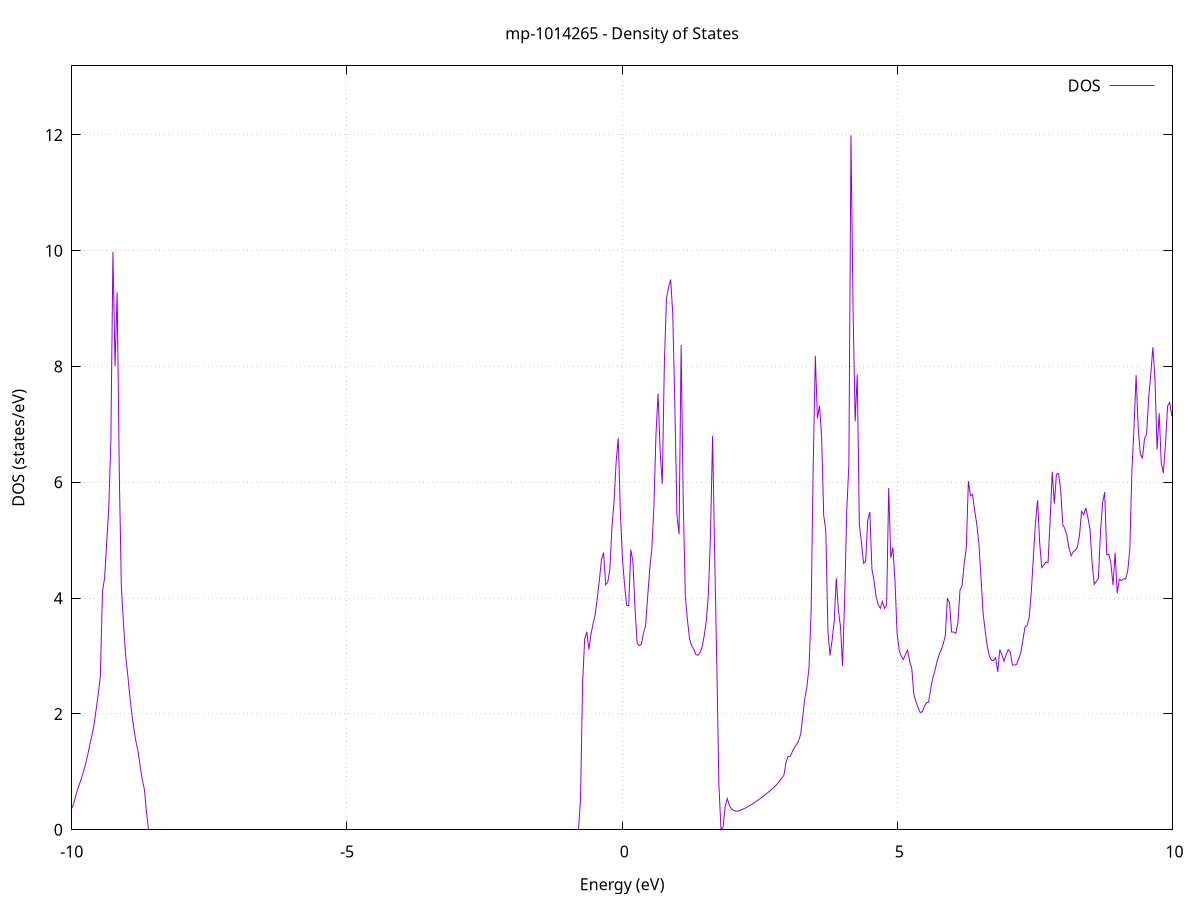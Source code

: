 set title 'mp-1014265 - Density of States'
set xlabel 'Energy (eV)'
set ylabel 'DOS (states/eV)'
set grid
set xrange [-10:10]
set yrange [0:13.193]
set xzeroaxis lt -1
set terminal png size 800,600
set output 'mp-1014265_dos_gnuplot.png'
plot '-' using 1:2 with lines title 'DOS'
-46.966900 0.000000
-46.928800 0.000000
-46.890700 0.000000
-46.852600 0.000000
-46.814500 0.000000
-46.776400 0.000000
-46.738300 0.000000
-46.700300 0.000000
-46.662200 0.000000
-46.624100 0.000000
-46.586000 0.000000
-46.547900 0.000000
-46.509800 0.000000
-46.471700 0.000000
-46.433600 0.000000
-46.395500 0.000000
-46.357400 0.000000
-46.319300 0.000000
-46.281200 0.000000
-46.243100 0.000000
-46.205000 0.000000
-46.166900 0.000000
-46.128800 0.000000
-46.090700 0.000000
-46.052600 0.000000
-46.014500 0.000000
-45.976400 0.000000
-45.938300 0.000000
-45.900200 0.000000
-45.862100 0.000000
-45.824000 0.000000
-45.785900 0.000000
-45.747900 0.000000
-45.709800 0.000000
-45.671700 0.000000
-45.633600 0.000000
-45.595500 0.000000
-45.557400 0.000000
-45.519300 0.000000
-45.481200 0.000000
-45.443100 0.000000
-45.405000 0.000000
-45.366900 0.000000
-45.328800 0.000000
-45.290700 0.000000
-45.252600 0.000000
-45.214500 0.000000
-45.176400 0.000000
-45.138300 0.000000
-45.100200 0.000000
-45.062100 0.000000
-45.024000 0.000000
-44.985900 0.000000
-44.947800 0.000000
-44.909700 0.000000
-44.871600 0.000000
-44.833600 0.000000
-44.795500 0.000000
-44.757400 0.000000
-44.719300 0.000000
-44.681200 0.000000
-44.643100 0.000000
-44.605000 0.000000
-44.566900 0.000000
-44.528800 0.000000
-44.490700 0.000000
-44.452600 0.000000
-44.414500 0.000000
-44.376400 0.000000
-44.338300 0.000000
-44.300200 0.000000
-44.262100 0.000000
-44.224000 0.000000
-44.185900 0.000000
-44.147800 0.000000
-44.109700 0.000000
-44.071600 0.000000
-44.033500 0.000000
-43.995400 0.000000
-43.957300 0.000000
-43.919300 0.000000
-43.881200 0.000000
-43.843100 0.000000
-43.805000 0.000000
-43.766900 0.000000
-43.728800 0.000000
-43.690700 0.000000
-43.652600 0.000000
-43.614500 0.000000
-43.576400 0.000000
-43.538300 0.000000
-43.500200 1.742700
-43.462100 12.619300
-43.424000 25.951000
-43.385900 61.571800
-43.347800 91.563700
-43.309700 0.000000
-43.271600 0.000000
-43.233500 0.000000
-43.195400 0.000000
-43.157300 0.000000
-43.119200 0.000000
-43.081100 0.000000
-43.043000 0.000000
-43.004900 0.000000
-42.966900 0.000000
-42.928800 0.000000
-42.890700 0.000000
-42.852600 0.000000
-42.814500 0.000000
-42.776400 0.000000
-42.738300 0.000000
-42.700200 0.000000
-42.662100 0.000000
-42.624000 0.000000
-42.585900 0.000000
-42.547800 0.000000
-42.509700 0.000000
-42.471600 0.000000
-42.433500 0.000000
-42.395400 0.000000
-42.357300 0.000000
-42.319200 0.000000
-42.281100 0.000000
-42.243000 0.000000
-42.204900 0.000000
-42.166800 0.000000
-42.128700 0.000000
-42.090600 0.000000
-42.052600 0.000000
-42.014500 0.000000
-41.976400 0.000000
-41.938300 0.000000
-41.900200 0.000000
-41.862100 0.000000
-41.824000 0.000000
-41.785900 0.000000
-41.747800 0.000000
-41.709700 0.000000
-41.671600 0.000000
-41.633500 0.000000
-41.595400 0.000000
-41.557300 0.000000
-41.519200 0.000000
-41.481100 0.000000
-41.443000 0.000000
-41.404900 0.000000
-41.366800 0.000000
-41.328700 0.000000
-41.290600 0.000000
-41.252500 0.000000
-41.214400 0.000000
-41.176300 0.000000
-41.138200 0.000000
-41.100200 0.000000
-41.062100 0.000000
-41.024000 0.000000
-40.985900 0.000000
-40.947800 0.000000
-40.909700 0.000000
-40.871600 0.000000
-40.833500 0.000000
-40.795400 0.000000
-40.757300 0.000000
-40.719200 0.000000
-40.681100 0.000000
-40.643000 0.000000
-40.604900 0.000000
-40.566800 0.000000
-40.528700 0.000000
-40.490600 0.000000
-40.452500 0.000000
-40.414400 0.000000
-40.376300 0.000000
-40.338200 0.000000
-40.300100 0.000000
-40.262000 0.000000
-40.223900 0.000000
-40.185900 0.000000
-40.147800 0.000000
-40.109700 0.000000
-40.071600 0.000000
-40.033500 0.000000
-39.995400 0.000000
-39.957300 0.000000
-39.919200 0.000000
-39.881100 0.000000
-39.843000 0.000000
-39.804900 0.000000
-39.766800 0.000000
-39.728700 0.000000
-39.690600 0.000000
-39.652500 0.000000
-39.614400 0.000000
-39.576300 0.000000
-39.538200 0.000000
-39.500100 0.000000
-39.462000 0.000000
-39.423900 0.000000
-39.385800 0.000000
-39.347700 0.000000
-39.309600 0.000000
-39.271600 0.000000
-39.233500 0.000000
-39.195400 0.000000
-39.157300 0.000000
-39.119200 0.000000
-39.081100 0.000000
-39.043000 0.000000
-39.004900 0.000000
-38.966800 0.000000
-38.928700 0.000000
-38.890600 0.000000
-38.852500 0.000000
-38.814400 0.000000
-38.776300 0.000000
-38.738200 0.000000
-38.700100 0.000000
-38.662000 0.000000
-38.623900 0.000000
-38.585800 0.000000
-38.547700 0.000000
-38.509600 0.000000
-38.471500 0.000000
-38.433400 0.000000
-38.395300 0.000000
-38.357200 0.000000
-38.319200 0.000000
-38.281100 0.000000
-38.243000 0.000000
-38.204900 0.000000
-38.166800 0.000000
-38.128700 0.000000
-38.090600 0.000000
-38.052500 0.000000
-38.014400 0.000000
-37.976300 0.000000
-37.938200 0.000000
-37.900100 0.000000
-37.862000 0.000000
-37.823900 0.000000
-37.785800 0.000000
-37.747700 0.000000
-37.709600 0.000000
-37.671500 0.000000
-37.633400 0.000000
-37.595300 0.000000
-37.557200 0.000000
-37.519100 0.000000
-37.481000 0.000000
-37.442900 0.000000
-37.404900 0.000000
-37.366800 0.000000
-37.328700 0.000000
-37.290600 0.000000
-37.252500 0.000000
-37.214400 0.000000
-37.176300 0.000000
-37.138200 0.000000
-37.100100 0.000000
-37.062000 0.000000
-37.023900 0.000000
-36.985800 0.000000
-36.947700 0.000000
-36.909600 0.000000
-36.871500 0.000000
-36.833400 0.000000
-36.795300 0.000000
-36.757200 0.000000
-36.719100 0.000000
-36.681000 0.000000
-36.642900 0.000000
-36.604800 0.000000
-36.566700 0.000000
-36.528600 0.000000
-36.490600 0.000000
-36.452500 0.000000
-36.414400 0.000000
-36.376300 0.000000
-36.338200 0.000000
-36.300100 0.000000
-36.262000 0.000000
-36.223900 0.000000
-36.185800 0.000000
-36.147700 0.000000
-36.109600 0.000000
-36.071500 0.000000
-36.033400 0.000000
-35.995300 0.000000
-35.957200 0.000000
-35.919100 0.000000
-35.881000 0.000000
-35.842900 0.000000
-35.804800 0.000000
-35.766700 0.000000
-35.728600 0.000000
-35.690500 0.000000
-35.652400 0.000000
-35.614300 0.000000
-35.576200 0.000000
-35.538200 0.000000
-35.500100 0.000000
-35.462000 0.000000
-35.423900 0.000000
-35.385800 0.000000
-35.347700 0.000000
-35.309600 0.000000
-35.271500 0.000000
-35.233400 0.000000
-35.195300 0.000000
-35.157200 0.000000
-35.119100 0.000000
-35.081000 0.000000
-35.042900 0.000000
-35.004800 0.000000
-34.966700 0.000000
-34.928600 0.000000
-34.890500 0.000000
-34.852400 0.000000
-34.814300 0.000000
-34.776200 0.000000
-34.738100 0.000000
-34.700000 0.000000
-34.661900 0.000000
-34.623900 0.000000
-34.585800 0.000000
-34.547700 0.000000
-34.509600 0.000000
-34.471500 0.000000
-34.433400 0.000000
-34.395300 0.000000
-34.357200 0.000000
-34.319100 0.000000
-34.281000 0.000000
-34.242900 0.000000
-34.204800 0.000000
-34.166700 0.000000
-34.128600 0.000000
-34.090500 0.000000
-34.052400 0.000000
-34.014300 0.000000
-33.976200 0.000000
-33.938100 0.000000
-33.900000 0.000000
-33.861900 0.000000
-33.823800 0.000000
-33.785700 0.000000
-33.747600 0.000000
-33.709600 0.000000
-33.671500 0.000000
-33.633400 0.000000
-33.595300 0.000000
-33.557200 0.000000
-33.519100 0.000000
-33.481000 0.000000
-33.442900 0.000000
-33.404800 0.000000
-33.366700 0.000000
-33.328600 0.000000
-33.290500 0.000000
-33.252400 0.000000
-33.214300 0.000000
-33.176200 0.000000
-33.138100 0.000000
-33.100000 0.000000
-33.061900 0.000000
-33.023800 0.000000
-32.985700 0.000000
-32.947600 0.000000
-32.909500 0.000000
-32.871400 0.000000
-32.833300 0.000000
-32.795200 0.000000
-32.757200 0.000000
-32.719100 0.000000
-32.681000 0.000000
-32.642900 0.000000
-32.604800 0.000000
-32.566700 0.000000
-32.528600 0.000000
-32.490500 0.000000
-32.452400 0.000000
-32.414300 0.000000
-32.376200 0.000000
-32.338100 0.000000
-32.300000 0.000000
-32.261900 0.000000
-32.223800 0.000000
-32.185700 0.000000
-32.147600 0.000000
-32.109500 0.000000
-32.071400 0.000000
-32.033300 0.000000
-31.995200 0.000000
-31.957100 0.000000
-31.919000 0.000000
-31.880900 0.000000
-31.842900 0.000000
-31.804800 0.000000
-31.766700 0.000000
-31.728600 0.000000
-31.690500 0.000000
-31.652400 0.000000
-31.614300 0.000000
-31.576200 0.000000
-31.538100 0.000000
-31.500000 0.000000
-31.461900 0.000000
-31.423800 0.000000
-31.385700 0.000000
-31.347600 0.000000
-31.309500 0.000000
-31.271400 0.000000
-31.233300 0.000000
-31.195200 0.000000
-31.157100 0.000000
-31.119000 0.000000
-31.080900 0.000000
-31.042800 0.000000
-31.004700 0.000000
-30.966600 0.000000
-30.928600 0.000000
-30.890500 0.000000
-30.852400 0.000000
-30.814300 0.000000
-30.776200 0.000000
-30.738100 0.000000
-30.700000 0.000000
-30.661900 0.000000
-30.623800 0.000000
-30.585700 0.000000
-30.547600 0.000000
-30.509500 0.000000
-30.471400 0.000000
-30.433300 0.000000
-30.395200 0.000000
-30.357100 0.000000
-30.319000 0.000000
-30.280900 0.000000
-30.242800 0.000000
-30.204700 0.000000
-30.166600 0.000000
-30.128500 0.000000
-30.090400 0.000000
-30.052300 0.000000
-30.014200 0.000000
-29.976200 0.000000
-29.938100 0.000000
-29.900000 0.000000
-29.861900 0.000000
-29.823800 0.000000
-29.785700 0.000000
-29.747600 0.000000
-29.709500 0.000000
-29.671400 0.000000
-29.633300 0.000000
-29.595200 0.000000
-29.557100 0.000000
-29.519000 0.000000
-29.480900 0.000000
-29.442800 0.000000
-29.404700 0.000000
-29.366600 0.000000
-29.328500 0.000000
-29.290400 0.000000
-29.252300 0.000000
-29.214200 0.000000
-29.176100 0.000000
-29.138000 0.000000
-29.099900 0.000000
-29.061900 0.000000
-29.023800 0.000000
-28.985700 0.000000
-28.947600 0.000000
-28.909500 0.000000
-28.871400 0.000000
-28.833300 0.000000
-28.795200 0.000000
-28.757100 0.000000
-28.719000 0.000000
-28.680900 0.000000
-28.642800 0.000000
-28.604700 0.000000
-28.566600 0.000000
-28.528500 0.000000
-28.490400 0.000000
-28.452300 0.000000
-28.414200 0.000000
-28.376100 0.000000
-28.338000 0.000000
-28.299900 0.000000
-28.261800 0.000000
-28.223700 0.000000
-28.185600 0.000000
-28.147600 0.000000
-28.109500 0.000000
-28.071400 0.000000
-28.033300 0.000000
-27.995200 0.000000
-27.957100 0.000000
-27.919000 0.000000
-27.880900 0.000000
-27.842800 0.000000
-27.804700 0.000000
-27.766600 0.000000
-27.728500 0.000000
-27.690400 0.000000
-27.652300 0.000000
-27.614200 0.000000
-27.576100 0.000000
-27.538000 0.000000
-27.499900 0.000000
-27.461800 0.000000
-27.423700 0.000000
-27.385600 0.000000
-27.347500 0.000000
-27.309400 0.000000
-27.271300 0.000000
-27.233200 0.000000
-27.195200 0.000000
-27.157100 0.000000
-27.119000 0.000000
-27.080900 0.000000
-27.042800 0.000000
-27.004700 0.000000
-26.966600 0.000000
-26.928500 0.000000
-26.890400 0.000000
-26.852300 0.000000
-26.814200 0.000000
-26.776100 0.000000
-26.738000 0.000000
-26.699900 0.000000
-26.661800 0.000000
-26.623700 0.000000
-26.585600 0.000000
-26.547500 0.000000
-26.509400 0.000000
-26.471300 0.000000
-26.433200 0.000000
-26.395100 0.000000
-26.357000 0.000000
-26.318900 0.000000
-26.280900 0.000000
-26.242800 0.000000
-26.204700 0.000000
-26.166600 0.000000
-26.128500 0.000000
-26.090400 0.000000
-26.052300 0.000000
-26.014200 0.000000
-25.976100 0.000000
-25.938000 0.000000
-25.899900 0.000000
-25.861800 0.000000
-25.823700 0.000000
-25.785600 0.000000
-25.747500 0.000000
-25.709400 0.000000
-25.671300 0.000000
-25.633200 0.000000
-25.595100 0.000000
-25.557000 0.000000
-25.518900 0.000000
-25.480800 0.000000
-25.442700 0.000000
-25.404600 0.000000
-25.366500 0.000000
-25.328500 0.000000
-25.290400 0.000000
-25.252300 0.000000
-25.214200 0.000000
-25.176100 0.000000
-25.138000 0.000000
-25.099900 0.000000
-25.061800 0.000000
-25.023700 0.000000
-24.985600 0.000000
-24.947500 0.000000
-24.909400 0.000000
-24.871300 0.000000
-24.833200 0.000000
-24.795100 0.000000
-24.757000 0.000000
-24.718900 0.000000
-24.680800 0.000000
-24.642700 0.000000
-24.604600 0.000000
-24.566500 0.000000
-24.528400 0.000000
-24.490300 0.000000
-24.452200 0.000000
-24.414200 0.000000
-24.376100 0.000000
-24.338000 0.000000
-24.299900 0.000000
-24.261800 0.000000
-24.223700 0.000000
-24.185600 0.000000
-24.147500 0.000000
-24.109400 0.000000
-24.071300 0.000000
-24.033200 0.000000
-23.995100 0.000000
-23.957000 0.000000
-23.918900 0.000000
-23.880800 0.000000
-23.842700 0.000000
-23.804600 0.000000
-23.766500 0.000000
-23.728400 0.000000
-23.690300 0.000000
-23.652200 0.000000
-23.614100 0.000000
-23.576000 0.000000
-23.537900 0.000000
-23.499900 0.000000
-23.461800 0.000000
-23.423700 0.000000
-23.385600 0.000000
-23.347500 0.000000
-23.309400 0.000000
-23.271300 0.000000
-23.233200 0.000000
-23.195100 0.000000
-23.157000 0.000000
-23.118900 0.000000
-23.080800 0.000000
-23.042700 0.000000
-23.004600 0.000000
-22.966500 0.000000
-22.928400 0.000000
-22.890300 0.000000
-22.852200 0.000000
-22.814100 0.000000
-22.776000 0.000000
-22.737900 0.000000
-22.699800 0.000000
-22.661700 0.000000
-22.623600 0.000000
-22.585500 0.000000
-22.547500 0.000000
-22.509400 0.000000
-22.471300 0.000000
-22.433200 0.014900
-22.395100 0.884900
-22.357000 1.452300
-22.318900 1.894400
-22.280800 2.407300
-22.242700 3.526800
-22.204600 6.566900
-22.166500 10.541000
-22.128400 14.132500
-22.090300 14.346600
-22.052200 9.726700
-22.014100 11.019000
-21.976000 10.625300
-21.937900 13.348300
-21.899800 16.226600
-21.861700 15.207500
-21.823600 19.349300
-21.785500 17.614800
-21.747400 20.748700
-21.709300 19.658600
-21.671200 19.161100
-21.633200 21.085700
-21.595100 20.530400
-21.557000 22.838900
-21.518900 23.377700
-21.480800 31.914200
-21.442700 49.051900
-21.404600 38.698300
-21.366500 43.807700
-21.328400 33.883600
-21.290300 66.905200
-21.252200 35.966900
-21.214100 15.163200
-21.176000 0.914700
-21.137900 0.000000
-21.099800 0.000000
-21.061700 0.000000
-21.023600 0.000000
-20.985500 0.000000
-20.947400 0.000000
-20.909300 0.000000
-20.871200 0.000000
-20.833100 0.000000
-20.795000 0.000000
-20.756900 0.000000
-20.718900 0.000000
-20.680800 0.000000
-20.642700 0.000000
-20.604600 0.000000
-20.566500 0.000000
-20.528400 0.000000
-20.490300 0.000000
-20.452200 0.000000
-20.414100 0.000000
-20.376000 0.000000
-20.337900 0.000000
-20.299800 0.000000
-20.261700 0.000000
-20.223600 0.000000
-20.185500 0.000000
-20.147400 0.000000
-20.109300 0.000000
-20.071200 0.000000
-20.033100 0.000000
-19.995000 0.000000
-19.956900 0.000000
-19.918800 0.000000
-19.880700 0.000000
-19.842600 0.000000
-19.804500 0.000000
-19.766500 0.000000
-19.728400 0.000000
-19.690300 0.000000
-19.652200 0.000000
-19.614100 0.000000
-19.576000 0.000000
-19.537900 0.000000
-19.499800 0.000000
-19.461700 0.000000
-19.423600 0.000000
-19.385500 0.000000
-19.347400 0.000000
-19.309300 0.000000
-19.271200 0.000000
-19.233100 0.000000
-19.195000 0.000000
-19.156900 0.000000
-19.118800 0.000000
-19.080700 0.000000
-19.042600 0.000000
-19.004500 0.000000
-18.966400 0.000000
-18.928300 0.000000
-18.890200 0.000000
-18.852200 0.000000
-18.814100 0.000000
-18.776000 0.000000
-18.737900 0.000000
-18.699800 0.000000
-18.661700 0.000000
-18.623600 0.000000
-18.585500 0.000000
-18.547400 0.000000
-18.509300 0.000000
-18.471200 0.000000
-18.433100 0.000000
-18.395000 0.000000
-18.356900 0.000000
-18.318800 0.000000
-18.280700 0.000000
-18.242600 0.000000
-18.204500 0.000000
-18.166400 0.000000
-18.128300 0.000000
-18.090200 0.000000
-18.052100 0.000000
-18.014000 0.000000
-17.975900 0.000000
-17.937900 0.000000
-17.899800 0.000000
-17.861700 0.000000
-17.823600 0.000000
-17.785500 0.000000
-17.747400 0.000000
-17.709300 0.000000
-17.671200 0.000000
-17.633100 0.000000
-17.595000 0.000000
-17.556900 0.000000
-17.518800 0.000000
-17.480700 0.000000
-17.442600 0.000000
-17.404500 0.000000
-17.366400 0.000000
-17.328300 0.000000
-17.290200 0.000000
-17.252100 0.000000
-17.214000 0.000000
-17.175900 0.000000
-17.137800 0.000000
-17.099700 0.000000
-17.061600 0.000000
-17.023500 0.000000
-16.985500 0.000000
-16.947400 0.000000
-16.909300 0.000000
-16.871200 0.000000
-16.833100 0.000000
-16.795000 0.000000
-16.756900 0.000000
-16.718800 0.000000
-16.680700 0.000000
-16.642600 0.000000
-16.604500 0.000000
-16.566400 0.000000
-16.528300 0.000000
-16.490200 0.000000
-16.452100 0.000000
-16.414000 0.000000
-16.375900 0.000000
-16.337800 0.000000
-16.299700 0.000000
-16.261600 0.000000
-16.223500 0.000000
-16.185400 0.000000
-16.147300 0.000000
-16.109200 0.000000
-16.071200 0.000000
-16.033100 0.000000
-15.995000 0.000000
-15.956900 0.000000
-15.918800 0.000000
-15.880700 0.000000
-15.842600 0.000000
-15.804500 0.000000
-15.766400 0.000000
-15.728300 0.000000
-15.690200 0.000000
-15.652100 0.000000
-15.614000 0.000000
-15.575900 0.000000
-15.537800 0.000000
-15.499700 0.000000
-15.461600 0.000000
-15.423500 0.000000
-15.385400 0.000000
-15.347300 0.000000
-15.309200 0.000000
-15.271100 0.000000
-15.233000 0.000000
-15.194900 0.000000
-15.156900 0.000000
-15.118800 0.000000
-15.080700 0.000000
-15.042600 0.000000
-15.004500 0.000000
-14.966400 0.000000
-14.928300 0.000000
-14.890200 0.000000
-14.852100 0.000000
-14.814000 0.000000
-14.775900 0.000000
-14.737800 0.000000
-14.699700 0.000000
-14.661600 0.000000
-14.623500 0.000000
-14.585400 0.000000
-14.547300 0.000000
-14.509200 0.000000
-14.471100 0.000000
-14.433000 0.000000
-14.394900 0.000000
-14.356800 0.000000
-14.318700 0.000000
-14.280600 0.000000
-14.242500 0.000000
-14.204500 0.000000
-14.166400 0.000000
-14.128300 0.000000
-14.090200 0.000000
-14.052100 0.000000
-14.014000 0.000000
-13.975900 0.000000
-13.937800 0.000000
-13.899700 0.000000
-13.861600 0.000000
-13.823500 0.000000
-13.785400 0.000000
-13.747300 0.000000
-13.709200 0.000000
-13.671100 0.000000
-13.633000 0.000000
-13.594900 0.000000
-13.556800 0.000000
-13.518700 0.000000
-13.480600 0.000000
-13.442500 0.000000
-13.404400 0.000000
-13.366300 0.000000
-13.328200 0.000000
-13.290200 0.000000
-13.252100 0.000000
-13.214000 0.000000
-13.175900 0.000000
-13.137800 0.000000
-13.099700 0.000000
-13.061600 0.000000
-13.023500 0.000000
-12.985400 0.000000
-12.947300 0.000000
-12.909200 0.000000
-12.871100 0.000000
-12.833000 0.000000
-12.794900 0.000000
-12.756800 0.000000
-12.718700 0.000000
-12.680600 0.000000
-12.642500 0.000000
-12.604400 0.000000
-12.566300 0.000000
-12.528200 0.000000
-12.490100 0.000000
-12.452000 0.000000
-12.413900 0.000000
-12.375900 0.000000
-12.337800 0.000000
-12.299700 0.000000
-12.261600 0.000000
-12.223500 0.000000
-12.185400 0.000000
-12.147300 0.000000
-12.109200 0.000000
-12.071100 0.000000
-12.033000 0.000000
-11.994900 0.000000
-11.956800 0.000000
-11.918700 0.000000
-11.880600 0.000000
-11.842500 0.000000
-11.804400 0.000000
-11.766300 0.000000
-11.728200 0.000000
-11.690100 0.000000
-11.652000 0.000000
-11.613900 0.000000
-11.575800 0.000000
-11.537700 0.000000
-11.499600 0.000000
-11.461500 0.000000
-11.423500 0.000000
-11.385400 0.000000
-11.347300 0.000000
-11.309200 0.000000
-11.271100 0.000000
-11.233000 0.000000
-11.194900 0.000000
-11.156800 0.000000
-11.118700 0.000000
-11.080600 0.000000
-11.042500 0.000000
-11.004400 0.000000
-10.966300 0.000000
-10.928200 0.000000
-10.890100 0.000000
-10.852000 0.000000
-10.813900 0.000000
-10.775800 0.000000
-10.737700 0.000000
-10.699600 0.000000
-10.661500 0.000000
-10.623400 0.000000
-10.585300 0.000000
-10.547200 0.000000
-10.509200 0.000000
-10.471100 0.000000
-10.433000 0.000000
-10.394900 0.000000
-10.356800 0.000000
-10.318700 0.000000
-10.280600 0.000000
-10.242500 0.000000
-10.204400 0.000000
-10.166300 0.000000
-10.128200 0.000000
-10.090100 0.000000
-10.052000 0.091600
-10.013900 0.345800
-9.975800 0.424800
-9.937700 0.550200
-9.899600 0.680800
-9.861500 0.788800
-9.823400 0.891700
-9.785300 1.014300
-9.747200 1.144100
-9.709100 1.299200
-9.671000 1.474000
-9.632900 1.635800
-9.594800 1.821000
-9.556800 2.078400
-9.518700 2.346500
-9.480600 2.656400
-9.442500 4.114100
-9.404400 4.344900
-9.366300 4.942700
-9.328200 5.564900
-9.290100 6.709800
-9.252000 9.978800
-9.213900 8.008700
-9.175800 9.283100
-9.137700 6.196400
-9.099600 4.191100
-9.061500 3.579500
-9.023400 3.030000
-8.985300 2.692500
-8.947200 2.329300
-8.909100 1.998900
-8.871000 1.738800
-8.832900 1.515700
-8.794800 1.350000
-8.756700 1.095600
-8.718600 0.856400
-8.680500 0.695700
-8.642500 0.297700
-8.604400 0.000000
-8.566300 0.000000
-8.528200 0.000000
-8.490100 0.000000
-8.452000 0.000000
-8.413900 0.000000
-8.375800 0.000000
-8.337700 0.000000
-8.299600 0.000000
-8.261500 0.000000
-8.223400 0.000000
-8.185300 0.000000
-8.147200 0.000000
-8.109100 0.000000
-8.071000 0.000000
-8.032900 0.000000
-7.994800 0.000000
-7.956700 0.000000
-7.918600 0.000000
-7.880500 0.000000
-7.842400 0.000000
-7.804300 0.000000
-7.766200 0.000000
-7.728200 0.000000
-7.690100 0.000000
-7.652000 0.000000
-7.613900 0.000000
-7.575800 0.000000
-7.537700 0.000000
-7.499600 0.000000
-7.461500 0.000000
-7.423400 0.000000
-7.385300 0.000000
-7.347200 0.000000
-7.309100 0.000000
-7.271000 0.000000
-7.232900 0.000000
-7.194800 0.000000
-7.156700 0.000000
-7.118600 0.000000
-7.080500 0.000000
-7.042400 0.000000
-7.004300 0.000000
-6.966200 0.000000
-6.928100 0.000000
-6.890000 0.000000
-6.851900 0.000000
-6.813800 0.000000
-6.775800 0.000000
-6.737700 0.000000
-6.699600 0.000000
-6.661500 0.000000
-6.623400 0.000000
-6.585300 0.000000
-6.547200 0.000000
-6.509100 0.000000
-6.471000 0.000000
-6.432900 0.000000
-6.394800 0.000000
-6.356700 0.000000
-6.318600 0.000000
-6.280500 0.000000
-6.242400 0.000000
-6.204300 0.000000
-6.166200 0.000000
-6.128100 0.000000
-6.090000 0.000000
-6.051900 0.000000
-6.013800 0.000000
-5.975700 0.000000
-5.937600 0.000000
-5.899500 0.000000
-5.861500 0.000000
-5.823400 0.000000
-5.785300 0.000000
-5.747200 0.000000
-5.709100 0.000000
-5.671000 0.000000
-5.632900 0.000000
-5.594800 0.000000
-5.556700 0.000000
-5.518600 0.000000
-5.480500 0.000000
-5.442400 0.000000
-5.404300 0.000000
-5.366200 0.000000
-5.328100 0.000000
-5.290000 0.000000
-5.251900 0.000000
-5.213800 0.000000
-5.175700 0.000000
-5.137600 0.000000
-5.099500 0.000000
-5.061400 0.000000
-5.023300 0.000000
-4.985200 0.000000
-4.947200 0.000000
-4.909100 0.000000
-4.871000 0.000000
-4.832900 0.000000
-4.794800 0.000000
-4.756700 0.000000
-4.718600 0.000000
-4.680500 0.000000
-4.642400 0.000000
-4.604300 0.000000
-4.566200 0.000000
-4.528100 0.000000
-4.490000 0.000000
-4.451900 0.000000
-4.413800 0.000000
-4.375700 0.000000
-4.337600 0.000000
-4.299500 0.000000
-4.261400 0.000000
-4.223300 0.000000
-4.185200 0.000000
-4.147100 0.000000
-4.109000 0.000000
-4.070900 0.000000
-4.032800 0.000000
-3.994800 0.000000
-3.956700 0.000000
-3.918600 0.000000
-3.880500 0.000000
-3.842400 0.000000
-3.804300 0.000000
-3.766200 0.000000
-3.728100 0.000000
-3.690000 0.000000
-3.651900 0.000000
-3.613800 0.000000
-3.575700 0.000000
-3.537600 0.000000
-3.499500 0.000000
-3.461400 0.000000
-3.423300 0.000000
-3.385200 0.000000
-3.347100 0.000000
-3.309000 0.000000
-3.270900 0.000000
-3.232800 0.000000
-3.194700 0.000000
-3.156600 0.000000
-3.118500 0.000000
-3.080500 0.000000
-3.042400 0.000000
-3.004300 0.000000
-2.966200 0.000000
-2.928100 0.000000
-2.890000 0.000000
-2.851900 0.000000
-2.813800 0.000000
-2.775700 0.000000
-2.737600 0.000000
-2.699500 0.000000
-2.661400 0.000000
-2.623300 0.000000
-2.585200 0.000000
-2.547100 0.000000
-2.509000 0.000000
-2.470900 0.000000
-2.432800 0.000000
-2.394700 0.000000
-2.356600 0.000000
-2.318500 0.000000
-2.280400 0.000000
-2.242300 0.000000
-2.204200 0.000000
-2.166200 0.000000
-2.128100 0.000000
-2.090000 0.000000
-2.051900 0.000000
-2.013800 0.000000
-1.975700 0.000000
-1.937600 0.000000
-1.899500 0.000000
-1.861400 0.000000
-1.823300 0.000000
-1.785200 0.000000
-1.747100 0.000000
-1.709000 0.000000
-1.670900 0.000000
-1.632800 0.000000
-1.594700 0.000000
-1.556600 0.000000
-1.518500 0.000000
-1.480400 0.000000
-1.442300 0.000000
-1.404200 0.000000
-1.366100 0.000000
-1.328000 0.000000
-1.289900 0.000000
-1.251800 0.000000
-1.213800 0.000000
-1.175700 0.000000
-1.137600 0.000000
-1.099500 0.000000
-1.061400 0.000000
-1.023300 0.000000
-0.985200 0.000000
-0.947100 0.000000
-0.909000 0.000000
-0.870900 0.000000
-0.832800 0.000000
-0.794700 0.000000
-0.756600 0.511100
-0.718500 2.535300
-0.680400 3.293100
-0.642300 3.420300
-0.604200 3.113600
-0.566100 3.374800
-0.528000 3.563200
-0.489900 3.710100
-0.451800 3.996900
-0.413700 4.310000
-0.375600 4.666200
-0.337500 4.786900
-0.299500 4.231100
-0.261400 4.272900
-0.223300 4.494200
-0.185200 5.237300
-0.147100 5.667400
-0.109000 6.356800
-0.070900 6.763700
-0.032800 5.497900
0.005300 4.686700
0.043400 4.235500
0.081500 3.878900
0.119600 3.870200
0.157700 4.838700
0.195800 4.626500
0.233900 3.816000
0.272000 3.224200
0.310100 3.180100
0.348200 3.199700
0.386300 3.393500
0.424400 3.512800
0.462500 4.007400
0.500600 4.493100
0.538700 4.837500
0.576800 5.579500
0.614800 6.829400
0.652900 7.533700
0.691000 6.523200
0.729100 5.971200
0.767200 8.058000
0.805300 9.175100
0.843400 9.363900
0.881500 9.503100
0.919600 8.913600
0.957700 7.329900
0.995800 5.431100
1.033900 5.105800
1.072000 8.373800
1.110100 5.666600
1.148200 4.034500
1.186300 3.626600
1.224400 3.298300
1.262500 3.178900
1.300600 3.115800
1.338700 3.027300
1.376800 3.013600
1.414900 3.057400
1.453000 3.164700
1.491100 3.352000
1.529200 3.612600
1.567200 4.068300
1.605300 5.091000
1.643400 6.800200
1.681500 4.737100
1.719600 2.879000
1.757700 0.797600
1.795800 0.003000
1.833900 0.043000
1.872000 0.399800
1.910100 0.539700
1.948200 0.420200
1.986300 0.359600
2.024400 0.336200
2.062500 0.322900
2.100600 0.321600
2.138700 0.335400
2.176800 0.350200
2.214900 0.363900
2.253000 0.381700
2.291100 0.402400
2.329200 0.423900
2.367300 0.446600
2.405400 0.471000
2.443500 0.496100
2.481500 0.519600
2.519600 0.544800
2.557700 0.573400
2.595800 0.603000
2.633900 0.632600
2.672000 0.661100
2.710100 0.692300
2.748200 0.725100
2.786300 0.757400
2.824400 0.799800
2.862500 0.848400
2.900600 0.893500
2.938700 0.941000
2.976800 1.156100
3.014900 1.269300
3.053000 1.266500
3.091100 1.347700
3.129200 1.417100
3.167300 1.470300
3.205400 1.530600
3.243500 1.651600
3.281600 1.951100
3.319700 2.278300
3.357800 2.472100
3.395800 2.807400
3.433900 3.793900
3.472000 6.306900
3.510100 8.183900
3.548200 7.101100
3.586300 7.323500
3.624400 6.791800
3.662500 5.429000
3.700600 5.165900
3.738700 3.435200
3.776800 3.007600
3.814900 3.275500
3.853000 3.600300
3.891100 4.343900
3.929200 3.794500
3.967300 3.507700
4.005400 2.829100
4.043500 4.010400
4.081600 5.520500
4.119700 6.304500
4.157800 11.993900
4.195900 8.983900
4.234000 7.053000
4.272100 7.859500
4.310200 5.270300
4.348200 4.956500
4.386300 4.601700
4.424400 4.634400
4.462500 5.348500
4.500600 5.487700
4.538700 4.499700
4.576800 4.300700
4.614900 4.024100
4.653000 3.891200
4.691100 3.826700
4.729200 3.942700
4.767300 3.822600
4.805400 3.876900
4.843500 5.902800
4.881600 4.697800
4.919700 4.876400
4.957800 4.293900
4.995900 3.387500
5.034000 3.098500
5.072100 2.996700
5.110200 2.940600
5.148300 3.024400
5.186400 3.101500
5.224500 2.911100
5.262500 2.787000
5.300600 2.336600
5.338700 2.212100
5.376800 2.112600
5.414900 2.025500
5.453000 2.036800
5.491100 2.124700
5.529200 2.191300
5.567300 2.204900
5.605400 2.428100
5.643500 2.614800
5.681600 2.741400
5.719700 2.899400
5.757800 3.021100
5.795900 3.103600
5.834000 3.206200
5.872100 3.357000
5.910200 4.001300
5.948300 3.920300
5.986400 3.414700
6.024500 3.415300
6.062600 3.391800
6.100700 3.575400
6.138800 4.139100
6.176900 4.215000
6.214900 4.597300
6.253000 4.865100
6.291100 6.020500
6.329200 5.768300
6.367300 5.792500
6.405400 5.513300
6.443500 5.279300
6.481600 4.949000
6.519700 4.366000
6.557800 3.743200
6.595900 3.447000
6.634000 3.165300
6.672100 3.002100
6.710200 2.916700
6.748300 2.916700
6.786400 2.971500
6.824500 2.726500
6.862600 3.110300
6.900700 3.022500
6.938800 2.910600
6.976900 3.022000
7.015000 3.112000
7.053100 3.070500
7.091200 2.845400
7.129200 2.844800
7.167300 2.856100
7.205400 2.947000
7.243500 3.063600
7.281600 3.276000
7.319700 3.502900
7.357800 3.521800
7.395900 3.670500
7.434000 4.098600
7.472100 4.708200
7.510200 5.296500
7.548300 5.691800
7.586400 4.957600
7.624500 4.527100
7.662600 4.570600
7.700700 4.622500
7.738800 4.611400
7.776900 5.346700
7.815000 6.181900
7.853100 5.633300
7.891200 6.141600
7.929300 6.151900
7.967400 5.882700
8.005500 5.275500
8.043500 5.198700
8.081600 5.081100
8.119700 4.863800
8.157800 4.731100
8.195900 4.800200
8.234000 4.823900
8.272100 4.884300
8.310200 5.085400
8.348300 5.500400
8.386400 5.439900
8.424500 5.557300
8.462600 5.394900
8.500700 5.189800
8.538800 4.620400
8.576900 4.239000
8.615000 4.288300
8.653100 4.344000
8.691200 5.135900
8.729300 5.639700
8.767400 5.830700
8.805500 4.749400
8.843600 4.762700
8.881700 4.587600
8.919800 4.223800
8.957900 4.784400
8.995900 4.084600
9.034000 4.328200
9.072100 4.302500
9.110200 4.334800
9.148300 4.331900
9.186400 4.471700
9.224500 4.838900
9.262600 6.202500
9.300700 6.947700
9.338800 7.850400
9.376900 6.941600
9.415000 6.501200
9.453100 6.410200
9.491200 6.756100
9.529300 6.828700
9.567400 7.459300
9.605500 7.868200
9.643600 8.334000
9.681700 7.785700
9.719800 6.567900
9.757900 7.193400
9.796000 6.331300
9.834100 6.162500
9.872200 6.658200
9.910200 7.317800
9.948300 7.379400
9.986400 7.154400
10.024500 7.178000
10.062600 6.545600
10.100700 6.477600
10.138800 6.918100
10.176900 7.658800
10.215000 7.644000
10.253100 7.978500
10.291200 7.703600
10.329300 7.555300
10.367400 7.623300
10.405500 7.512300
10.443600 6.910300
10.481700 6.810300
10.519800 6.749800
10.557900 9.155700
10.596000 10.389800
10.634100 9.148200
10.672200 7.993500
10.710300 7.107900
10.748400 5.810100
10.786500 7.336800
10.824500 5.245700
10.862600 4.200100
10.900700 4.360200
10.938800 4.251300
10.976900 4.941200
11.015000 4.069600
11.053100 4.675600
11.091200 5.595600
11.129300 6.273900
11.167400 6.437300
11.205500 6.453600
11.243600 5.843700
11.281700 5.364300
11.319800 8.225100
11.357900 8.694600
11.396000 7.336500
11.434100 6.518400
11.472200 6.135600
11.510300 5.557900
11.548400 4.036200
11.586500 3.109900
11.624600 2.677900
11.662700 2.444000
11.700800 2.121000
11.738900 2.357200
11.776900 2.210300
11.815000 2.113400
11.853100 1.735200
11.891200 1.483400
11.929300 1.456500
11.967400 1.393800
12.005500 1.366600
12.043600 1.382900
12.081700 1.406400
12.119800 1.450100
12.157900 1.457100
12.196000 1.533400
12.234100 1.589300
12.272200 1.524400
12.310300 1.532900
12.348400 1.478800
12.386500 1.413000
12.424600 1.484000
12.462700 1.397900
12.500800 1.413500
12.538900 1.440400
12.577000 1.495000
12.615100 1.718700
12.653200 2.076600
12.691200 2.404200
12.729300 2.824900
12.767400 3.191600
12.805500 3.232300
12.843600 3.235400
12.881700 3.072300
12.919800 2.917000
12.957900 2.109900
12.996000 2.011100
13.034100 1.961000
13.072200 1.908700
13.110300 1.862000
13.148400 1.834200
13.186500 1.841100
13.224600 1.744300
13.262700 1.807100
13.300800 1.928300
13.338900 1.981400
13.377000 1.921100
13.415100 1.822000
13.453200 1.742300
13.491300 1.687300
13.529400 1.639000
13.567500 1.600300
13.605500 1.550700
13.643600 1.520200
13.681700 1.494000
13.719800 1.477700
13.757900 1.448200
13.796000 1.420900
13.834100 1.413300
13.872200 1.405300
13.910300 1.394500
13.948400 1.396700
13.986500 1.385500
14.024600 1.379100
14.062700 1.361400
14.100800 1.350300
14.138900 1.214600
14.177000 1.011400
14.215100 1.140200
14.253200 1.055500
14.291300 1.043600
14.329400 1.036900
14.367500 1.121900
14.405600 1.247400
14.443700 1.307900
14.481800 1.326500
14.519900 1.349300
14.557900 1.360600
14.596000 1.369900
14.634100 1.399800
14.672200 1.418200
14.710300 1.401700
14.748400 1.389600
14.786500 1.778500
14.824600 3.080200
14.862700 3.639200
14.900800 3.899500
14.938900 3.432900
14.977000 3.340000
15.015100 3.254600
15.053200 3.163000
15.091300 3.073800
15.129400 3.111500
15.167500 3.027000
15.205600 2.888100
15.243700 2.866300
15.281800 2.864800
15.319900 3.185500
15.358000 2.956200
15.396100 2.963200
15.434200 2.861100
15.472200 2.799000
15.510300 2.666000
15.548400 2.643500
15.586500 2.580100
15.624600 2.134500
15.662700 2.246300
15.700800 2.286200
15.738900 2.278200
15.777000 2.278900
15.815100 2.345900
15.853200 2.549100
15.891300 2.657400
15.929400 2.722600
15.967500 2.768100
16.005600 3.185600
16.043700 3.178400
16.081800 3.271400
16.119900 3.607900
16.158000 3.271400
16.196100 3.351400
16.234200 3.190000
16.272300 2.968100
16.310400 3.118200
16.348500 2.931500
16.386500 2.957100
16.424600 3.181900
16.462700 3.228000
16.500800 3.148700
16.538900 3.237800
16.577000 3.667800
16.615100 4.014400
16.653200 3.948100
16.691300 3.782300
16.729400 3.539200
16.767500 3.117600
16.805600 2.712900
16.843700 2.414600
16.881800 2.483000
16.919900 2.921500
16.958000 3.324900
16.996100 3.647800
17.034200 3.693500
17.072300 3.515900
17.110400 3.361100
17.148500 3.207200
17.186600 3.143900
17.224700 3.070800
17.262800 3.104700
17.300900 3.155600
17.338900 2.966900
17.377000 2.865200
17.415100 2.799800
17.453200 2.717500
17.491300 2.631900
17.529400 2.475100
17.567500 2.395200
17.605600 2.332800
17.643700 2.366300
17.681800 2.313500
17.719900 2.121000
17.758000 1.926000
17.796100 1.740000
17.834200 1.681900
17.872300 1.639300
17.910400 1.625100
17.948500 1.637700
17.986600 1.688000
18.024700 2.678100
18.062800 2.610800
18.100900 2.477900
18.139000 2.455500
18.177100 2.474600
18.215200 2.606700
18.253200 2.646900
18.291300 2.721800
18.329400 2.759500
18.367500 2.859900
18.405600 2.993900
18.443700 3.135600
18.481800 3.326800
18.519900 3.480600
18.558000 3.531900
18.596100 3.559900
18.634200 3.647200
18.672300 3.811300
18.710400 4.019700
18.748500 4.086000
18.786600 3.919400
18.824700 4.099500
18.862800 4.292100
18.900900 4.386600
18.939000 4.294400
18.977100 4.115200
19.015200 4.018900
19.053300 4.018100
19.091400 3.690700
19.129500 3.625300
19.167500 3.361000
19.205600 3.422900
19.243700 4.098000
19.281800 4.284400
19.319900 4.266600
19.358000 3.653700
19.396100 7.622300
19.434200 3.698800
19.472300 3.615300
19.510400 3.562400
19.548500 3.450100
19.586600 3.242700
19.624700 3.106800
19.662800 3.031400
19.700900 3.069700
19.739000 3.123300
19.777100 3.234400
19.815200 3.400000
19.853300 3.516000
19.891400 3.553400
19.929500 3.512800
19.967600 3.613700
20.005700 3.682100
20.043800 3.416300
20.081900 3.651100
20.119900 3.757500
20.158000 3.888600
20.196100 4.082800
20.234200 4.183900
20.272300 4.112800
20.310400 4.069400
20.348500 4.117400
20.386600 4.144500
20.424700 4.118700
20.462800 3.784500
20.500900 3.493000
20.539000 3.675700
20.577100 3.895100
20.615200 3.940400
20.653300 3.824400
20.691400 3.278300
20.729500 3.029200
20.767600 3.395400
20.805700 3.221400
20.843800 3.006800
20.881900 2.864500
20.920000 2.735100
20.958100 2.657700
20.996200 2.586500
21.034200 2.614800
21.072300 2.676100
21.110400 2.833500
21.148500 3.031100
21.186600 3.290800
21.224700 3.579700
21.262800 3.670500
21.300900 3.770100
21.339000 3.475400
21.377100 3.378700
21.415200 3.699400
21.453300 3.746800
21.491400 3.530200
21.529500 4.064300
21.567600 5.237700
21.605700 4.613800
21.643800 3.353600
21.681900 3.526400
21.720000 2.689900
21.758100 2.818800
21.796200 2.798100
21.834300 2.750500
21.872400 2.686300
21.910500 2.622800
21.948500 2.505800
21.986600 2.496400
22.024700 2.360300
22.062800 2.309100
22.100900 2.424600
22.139000 2.712800
22.177100 2.731600
22.215200 2.671900
22.253300 3.282100
22.291400 3.309600
22.329500 3.321800
22.367600 3.338700
22.405700 3.203200
22.443800 2.925600
22.481900 2.785400
22.520000 2.732300
22.558100 2.693500
22.596200 2.771800
22.634300 2.739600
22.672400 2.739200
22.710500 2.777200
22.748600 2.879000
22.786700 2.736100
22.824800 2.571800
22.862900 2.408600
22.900900 2.304200
22.939000 2.312900
22.977100 2.374900
23.015200 2.470400
23.053300 2.584400
23.091400 2.772200
23.129500 2.993000
23.167600 3.088600
23.205700 3.039900
23.243800 3.447100
23.281900 3.160900
23.320000 3.415100
23.358100 4.340800
23.396200 4.739000
23.434300 4.297100
23.472400 4.715700
23.510500 4.518600
23.548600 4.021900
23.586700 3.669800
23.624800 3.466900
23.662900 3.597600
23.701000 3.866300
23.739100 3.944000
23.777200 4.177700
23.815200 3.995400
23.853300 3.834100
23.891400 3.869200
23.929500 3.943200
23.967600 3.970200
24.005700 4.365900
24.043800 3.986300
24.081900 4.102900
24.120000 4.223200
24.158100 4.311100
24.196200 3.850900
24.234300 3.464700
24.272400 3.124400
24.310500 2.918200
24.348600 2.744200
24.386700 2.656000
24.424800 2.463900
24.462900 2.263400
24.501000 2.111700
24.539100 1.947500
24.577200 1.900100
24.615300 1.726000
24.653400 1.665600
24.691500 1.374400
24.729600 1.178900
24.767600 1.118800
24.805700 1.017000
24.843800 0.907700
24.881900 0.843900
24.920000 0.802000
24.958100 0.758900
24.996200 0.716200
25.034300 0.672300
25.072400 0.634100
25.110500 0.596800
25.148600 0.558800
25.186700 0.516700
25.224800 0.467100
25.262900 0.427300
25.301000 0.394500
25.339100 0.368700
25.377200 0.350600
25.415300 0.342200
25.453400 0.343900
25.491500 0.352600
25.529600 0.361200
25.567700 0.370300
25.605800 0.402200
25.643900 0.386000
25.681900 0.282400
25.720000 0.178700
25.758100 0.048200
25.796200 0.000000
25.834300 0.000000
25.872400 0.000000
25.910500 0.000000
25.948600 0.000000
25.986700 0.000000
26.024800 0.000000
26.062900 0.000000
26.101000 0.000000
26.139100 0.000000
26.177200 0.000000
26.215300 0.000000
26.253400 0.000000
26.291500 0.000000
26.329600 0.000000
26.367700 0.000000
26.405800 0.000000
26.443900 0.000000
26.482000 0.000000
26.520100 0.000000
26.558200 0.000000
26.596200 0.000000
26.634300 0.000000
26.672400 0.000000
26.710500 0.000000
26.748600 0.000000
26.786700 0.000000
26.824800 0.000000
26.862900 0.000000
26.901000 0.000000
26.939100 0.000000
26.977200 0.000000
27.015300 0.000000
27.053400 0.000000
27.091500 0.000000
27.129600 0.000000
27.167700 0.000000
27.205800 0.000000
27.243900 0.000000
27.282000 0.000000
27.320100 0.000000
27.358200 0.000000
27.396300 0.000000
27.434400 0.000000
27.472500 0.000000
27.510600 0.000000
27.548600 0.000000
27.586700 0.000000
27.624800 0.000000
27.662900 0.000000
27.701000 0.000000
27.739100 0.000000
27.777200 0.000000
27.815300 0.000000
27.853400 0.000000
27.891500 0.000000
27.929600 0.000000
27.967700 0.000000
28.005800 0.000000
28.043900 0.000000
28.082000 0.000000
28.120100 0.000000
28.158200 0.000000
28.196300 0.000000
28.234400 0.000000
28.272500 0.000000
28.310600 0.000000
28.348700 0.000000
28.386800 0.000000
28.424900 0.000000
28.462900 0.000000
28.501000 0.000000
28.539100 0.000000
28.577200 0.000000
28.615300 0.000000
28.653400 0.000000
28.691500 0.000000
28.729600 0.000000
28.767700 0.000000
28.805800 0.000000
28.843900 0.000000
28.882000 0.000000
28.920100 0.000000
28.958200 0.000000
28.996300 0.000000
29.034400 0.000000
29.072500 0.000000
29.110600 0.000000
29.148700 0.000000
29.186800 0.000000
29.224900 0.000000
e
